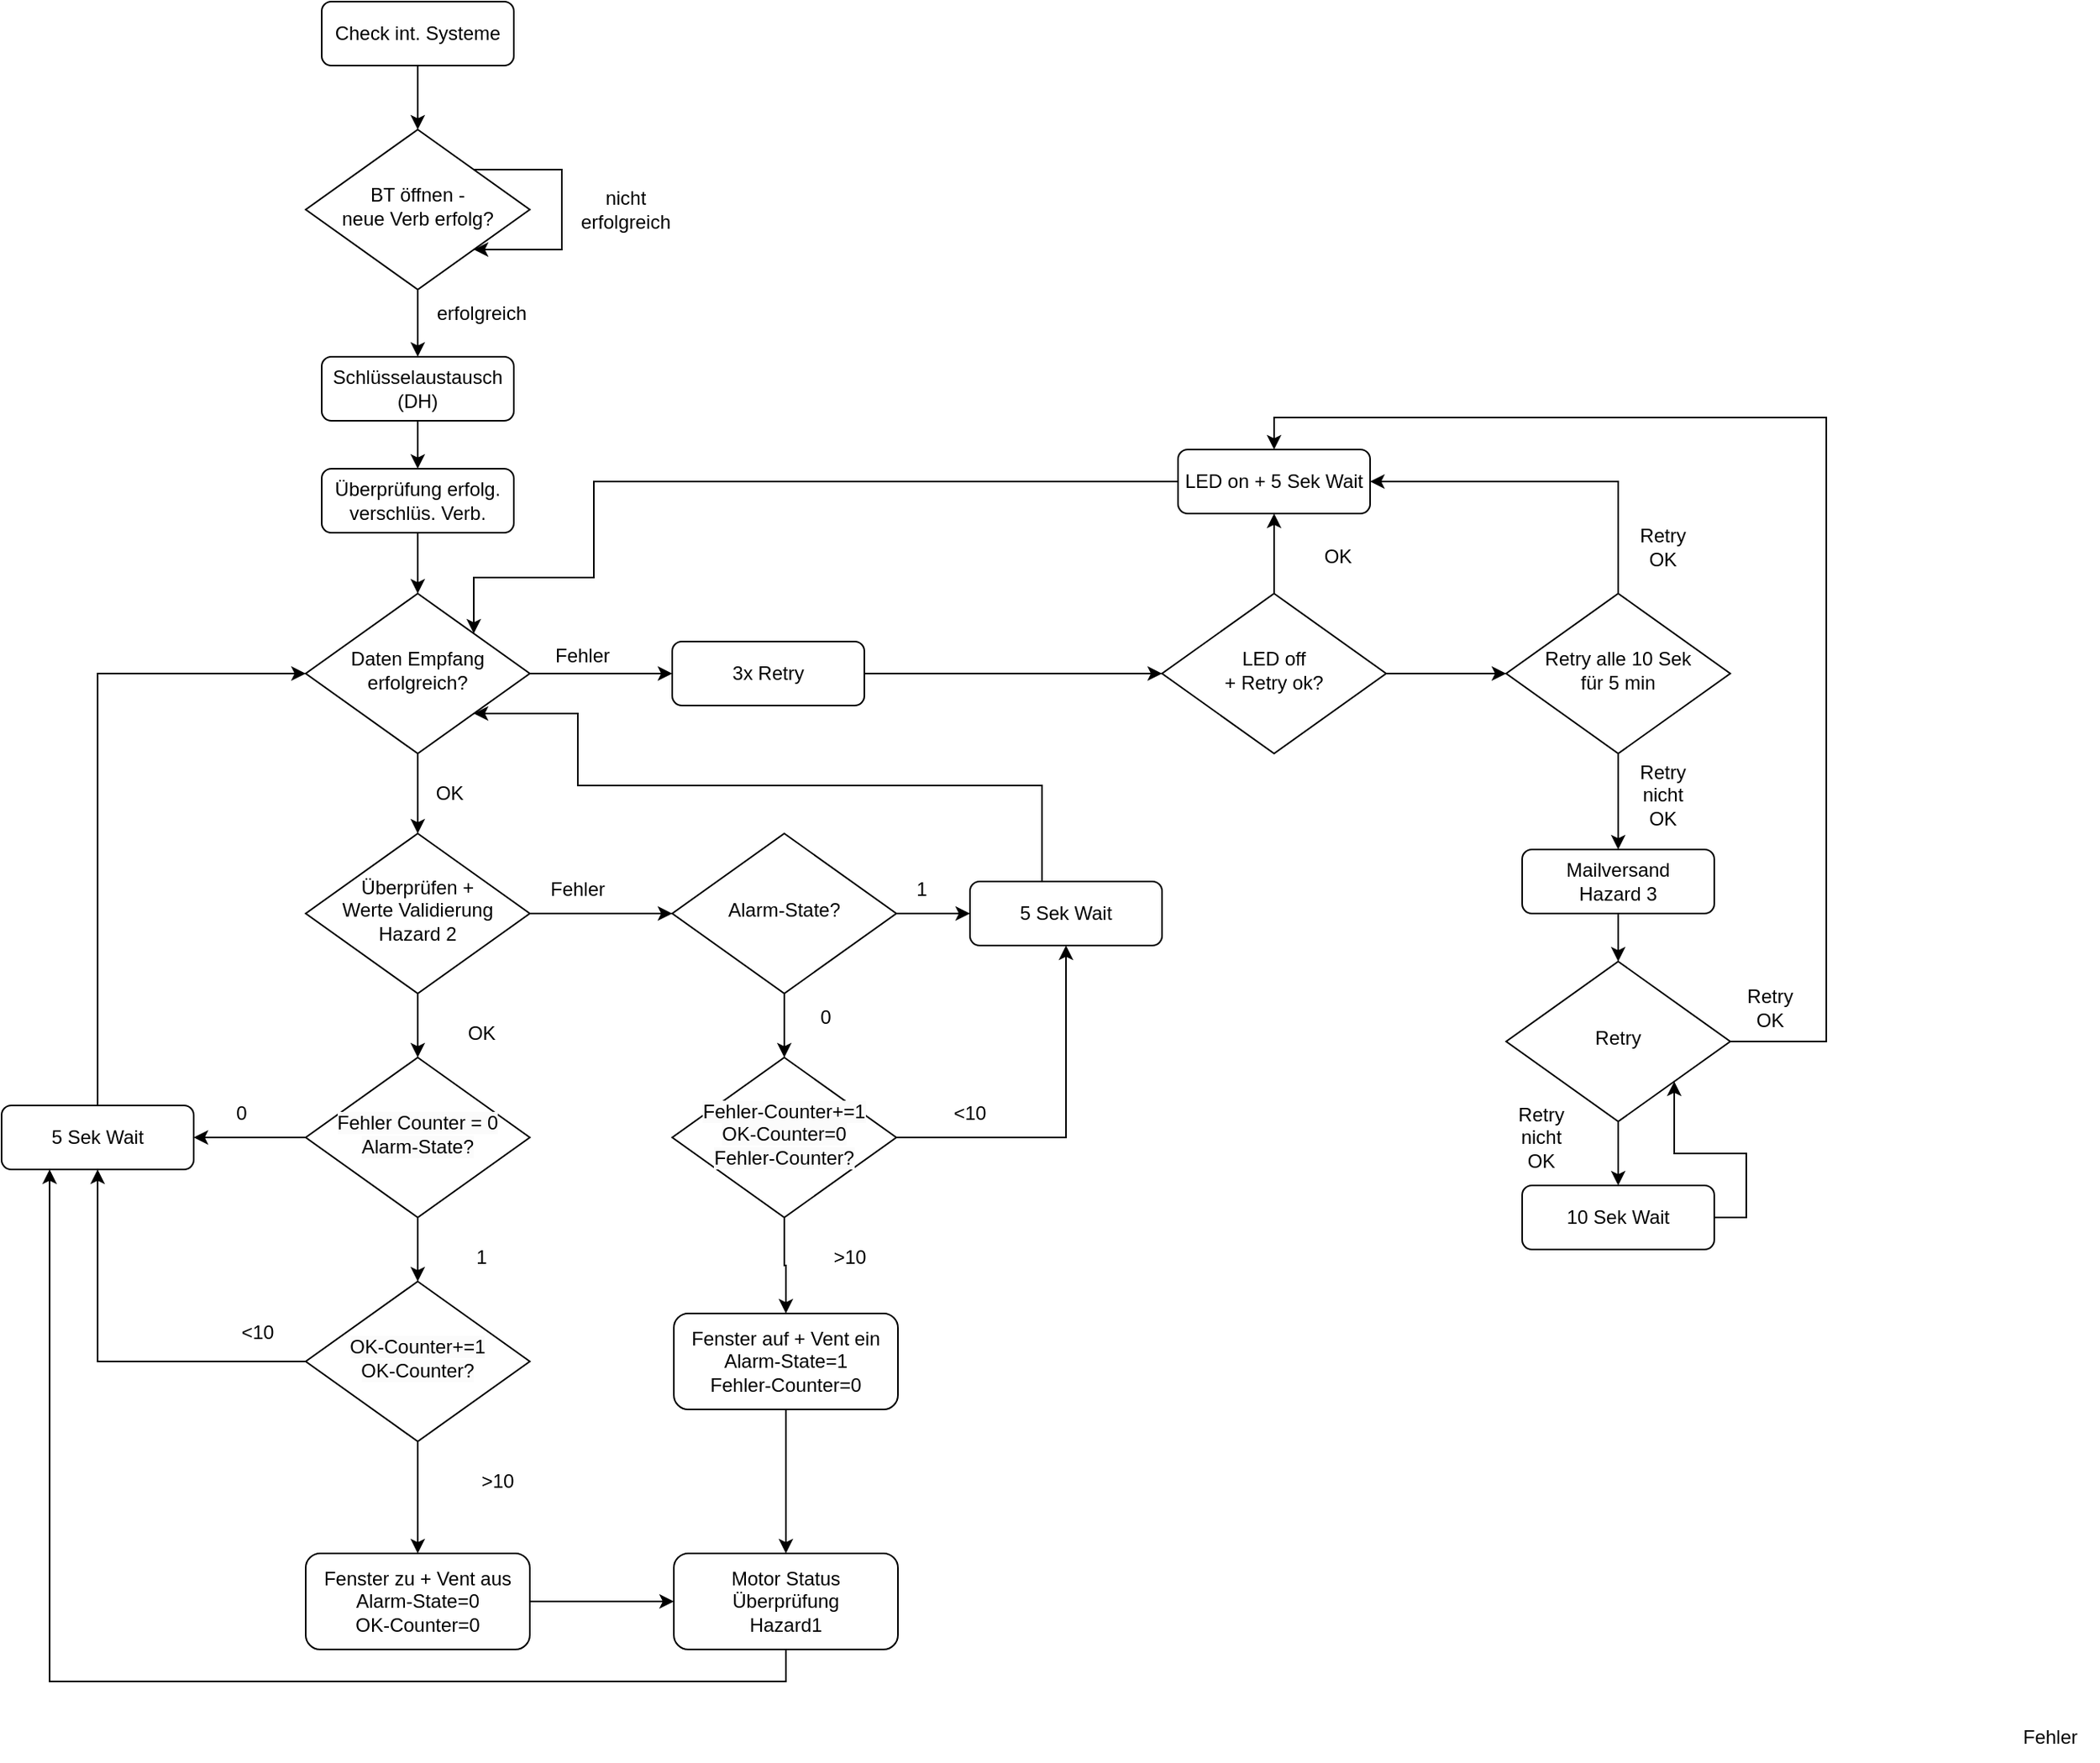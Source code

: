 <mxfile version="24.7.16">
  <diagram id="C5RBs43oDa-KdzZeNtuy" name="Page-1">
    <mxGraphModel dx="3434" dy="2525" grid="1" gridSize="10" guides="1" tooltips="1" connect="1" arrows="1" fold="1" page="1" pageScale="1" pageWidth="827" pageHeight="1169" math="0" shadow="0">
      <root>
        <mxCell id="WIyWlLk6GJQsqaUBKTNV-0" />
        <mxCell id="WIyWlLk6GJQsqaUBKTNV-1" parent="WIyWlLk6GJQsqaUBKTNV-0" />
        <mxCell id="l26qYK3cwUCG7lWAEhgh-0" style="edgeStyle=orthogonalEdgeStyle;rounded=0;orthogonalLoop=1;jettySize=auto;html=1;entryX=0.5;entryY=0;entryDx=0;entryDy=0;" parent="WIyWlLk6GJQsqaUBKTNV-1" source="l26qYK3cwUCG7lWAEhgh-1" target="l26qYK3cwUCG7lWAEhgh-3" edge="1">
          <mxGeometry relative="1" as="geometry" />
        </mxCell>
        <mxCell id="l26qYK3cwUCG7lWAEhgh-1" value="Check int. Systeme" style="rounded=1;whiteSpace=wrap;html=1;fontSize=12;glass=0;strokeWidth=1;shadow=0;" parent="WIyWlLk6GJQsqaUBKTNV-1" vertex="1">
          <mxGeometry x="150" y="-230" width="120" height="40" as="geometry" />
        </mxCell>
        <mxCell id="l26qYK3cwUCG7lWAEhgh-2" style="edgeStyle=orthogonalEdgeStyle;rounded=0;orthogonalLoop=1;jettySize=auto;html=1;entryX=0.5;entryY=0;entryDx=0;entryDy=0;" parent="WIyWlLk6GJQsqaUBKTNV-1" source="l26qYK3cwUCG7lWAEhgh-3" target="l26qYK3cwUCG7lWAEhgh-7" edge="1">
          <mxGeometry relative="1" as="geometry" />
        </mxCell>
        <mxCell id="l26qYK3cwUCG7lWAEhgh-3" value="BT öffnen - &lt;br&gt;neue Verb erfolg?" style="rhombus;whiteSpace=wrap;html=1;shadow=0;fontFamily=Helvetica;fontSize=12;align=center;strokeWidth=1;spacing=6;spacingTop=-4;" parent="WIyWlLk6GJQsqaUBKTNV-1" vertex="1">
          <mxGeometry x="140" y="-150" width="140" height="100" as="geometry" />
        </mxCell>
        <mxCell id="l26qYK3cwUCG7lWAEhgh-4" style="edgeStyle=orthogonalEdgeStyle;rounded=0;orthogonalLoop=1;jettySize=auto;html=1;exitX=1;exitY=0;exitDx=0;exitDy=0;entryX=1;entryY=1;entryDx=0;entryDy=0;" parent="WIyWlLk6GJQsqaUBKTNV-1" source="l26qYK3cwUCG7lWAEhgh-3" target="l26qYK3cwUCG7lWAEhgh-3" edge="1">
          <mxGeometry relative="1" as="geometry">
            <Array as="points">
              <mxPoint x="300" y="-125" />
              <mxPoint x="300" y="-75" />
            </Array>
          </mxGeometry>
        </mxCell>
        <mxCell id="l26qYK3cwUCG7lWAEhgh-5" value="nicht erfolgreich" style="text;html=1;align=center;verticalAlign=middle;whiteSpace=wrap;rounded=0;" parent="WIyWlLk6GJQsqaUBKTNV-1" vertex="1">
          <mxGeometry x="310" y="-115" width="60" height="30" as="geometry" />
        </mxCell>
        <mxCell id="l26qYK3cwUCG7lWAEhgh-6" style="edgeStyle=orthogonalEdgeStyle;rounded=0;orthogonalLoop=1;jettySize=auto;html=1;entryX=0.5;entryY=0;entryDx=0;entryDy=0;" parent="WIyWlLk6GJQsqaUBKTNV-1" source="l26qYK3cwUCG7lWAEhgh-7" target="l26qYK3cwUCG7lWAEhgh-8" edge="1">
          <mxGeometry relative="1" as="geometry" />
        </mxCell>
        <mxCell id="l26qYK3cwUCG7lWAEhgh-7" value="Schlüsselaustausch (DH)" style="rounded=1;whiteSpace=wrap;html=1;fontSize=12;glass=0;strokeWidth=1;shadow=0;" parent="WIyWlLk6GJQsqaUBKTNV-1" vertex="1">
          <mxGeometry x="150" y="-8" width="120" height="40" as="geometry" />
        </mxCell>
        <mxCell id="l26qYK3cwUCG7lWAEhgh-13" style="edgeStyle=orthogonalEdgeStyle;rounded=0;orthogonalLoop=1;jettySize=auto;html=1;entryX=0.5;entryY=0;entryDx=0;entryDy=0;" parent="WIyWlLk6GJQsqaUBKTNV-1" source="l26qYK3cwUCG7lWAEhgh-8" target="l26qYK3cwUCG7lWAEhgh-12" edge="1">
          <mxGeometry relative="1" as="geometry" />
        </mxCell>
        <mxCell id="l26qYK3cwUCG7lWAEhgh-8" value="Überprüfung erfolg. verschlüs. Verb." style="rounded=1;whiteSpace=wrap;html=1;fontSize=12;glass=0;strokeWidth=1;shadow=0;" parent="WIyWlLk6GJQsqaUBKTNV-1" vertex="1">
          <mxGeometry x="150" y="62" width="120" height="40" as="geometry" />
        </mxCell>
        <mxCell id="l26qYK3cwUCG7lWAEhgh-9" value="erfolgreich" style="text;html=1;align=center;verticalAlign=middle;whiteSpace=wrap;rounded=0;" parent="WIyWlLk6GJQsqaUBKTNV-1" vertex="1">
          <mxGeometry x="220" y="-50" width="60" height="30" as="geometry" />
        </mxCell>
        <mxCell id="l26qYK3cwUCG7lWAEhgh-15" style="edgeStyle=orthogonalEdgeStyle;rounded=0;orthogonalLoop=1;jettySize=auto;html=1;entryX=0.5;entryY=0;entryDx=0;entryDy=0;" parent="WIyWlLk6GJQsqaUBKTNV-1" source="l26qYK3cwUCG7lWAEhgh-12" target="l26qYK3cwUCG7lWAEhgh-20" edge="1">
          <mxGeometry relative="1" as="geometry">
            <mxPoint x="210" y="300" as="targetPoint" />
          </mxGeometry>
        </mxCell>
        <mxCell id="l26qYK3cwUCG7lWAEhgh-18" style="edgeStyle=orthogonalEdgeStyle;rounded=0;orthogonalLoop=1;jettySize=auto;html=1;entryX=0;entryY=0.5;entryDx=0;entryDy=0;" parent="WIyWlLk6GJQsqaUBKTNV-1" source="l26qYK3cwUCG7lWAEhgh-12" target="l26qYK3cwUCG7lWAEhgh-17" edge="1">
          <mxGeometry relative="1" as="geometry" />
        </mxCell>
        <mxCell id="l26qYK3cwUCG7lWAEhgh-12" value="Daten Empfang&lt;br&gt;erfolgreich?" style="rhombus;whiteSpace=wrap;html=1;shadow=0;fontFamily=Helvetica;fontSize=12;align=center;strokeWidth=1;spacing=6;spacingTop=-4;" parent="WIyWlLk6GJQsqaUBKTNV-1" vertex="1">
          <mxGeometry x="140" y="140" width="140" height="100" as="geometry" />
        </mxCell>
        <mxCell id="l26qYK3cwUCG7lWAEhgh-16" value="OK" style="text;html=1;align=center;verticalAlign=middle;whiteSpace=wrap;rounded=0;" parent="WIyWlLk6GJQsqaUBKTNV-1" vertex="1">
          <mxGeometry x="200" y="250" width="60" height="30" as="geometry" />
        </mxCell>
        <mxCell id="k3Ih1Ygd1gaxLAj5tbEp-1" style="edgeStyle=orthogonalEdgeStyle;rounded=0;orthogonalLoop=1;jettySize=auto;html=1;entryX=0;entryY=0.5;entryDx=0;entryDy=0;" edge="1" parent="WIyWlLk6GJQsqaUBKTNV-1" source="l26qYK3cwUCG7lWAEhgh-17" target="k3Ih1Ygd1gaxLAj5tbEp-2">
          <mxGeometry relative="1" as="geometry">
            <mxPoint x="555" y="190" as="targetPoint" />
          </mxGeometry>
        </mxCell>
        <mxCell id="l26qYK3cwUCG7lWAEhgh-17" value="3x Retry" style="rounded=1;whiteSpace=wrap;html=1;fontSize=12;glass=0;strokeWidth=1;shadow=0;" parent="WIyWlLk6GJQsqaUBKTNV-1" vertex="1">
          <mxGeometry x="369" y="170" width="120" height="40" as="geometry" />
        </mxCell>
        <mxCell id="l26qYK3cwUCG7lWAEhgh-19" value="Fehler" style="text;html=1;align=center;verticalAlign=middle;whiteSpace=wrap;rounded=0;" parent="WIyWlLk6GJQsqaUBKTNV-1" vertex="1">
          <mxGeometry x="283" y="164" width="60" height="30" as="geometry" />
        </mxCell>
        <mxCell id="l26qYK3cwUCG7lWAEhgh-26" style="edgeStyle=orthogonalEdgeStyle;rounded=0;orthogonalLoop=1;jettySize=auto;html=1;entryX=0;entryY=0.5;entryDx=0;entryDy=0;" parent="WIyWlLk6GJQsqaUBKTNV-1" source="l26qYK3cwUCG7lWAEhgh-20" target="l26qYK3cwUCG7lWAEhgh-50" edge="1">
          <mxGeometry relative="1" as="geometry">
            <mxPoint x="354.0" y="340" as="targetPoint" />
          </mxGeometry>
        </mxCell>
        <mxCell id="l26qYK3cwUCG7lWAEhgh-29" style="edgeStyle=orthogonalEdgeStyle;rounded=0;orthogonalLoop=1;jettySize=auto;html=1;entryX=0.5;entryY=0;entryDx=0;entryDy=0;" parent="WIyWlLk6GJQsqaUBKTNV-1" source="l26qYK3cwUCG7lWAEhgh-20" target="l26qYK3cwUCG7lWAEhgh-28" edge="1">
          <mxGeometry relative="1" as="geometry" />
        </mxCell>
        <mxCell id="l26qYK3cwUCG7lWAEhgh-20" value="Überprüfen + &lt;br&gt;Werte Validierung&lt;br&gt;Hazard 2" style="rhombus;whiteSpace=wrap;html=1;shadow=0;fontFamily=Helvetica;fontSize=12;align=center;strokeWidth=1;spacing=6;spacingTop=-4;" parent="WIyWlLk6GJQsqaUBKTNV-1" vertex="1">
          <mxGeometry x="140" y="290" width="140" height="100" as="geometry" />
        </mxCell>
        <mxCell id="l26qYK3cwUCG7lWAEhgh-24" value="OK" style="text;html=1;align=center;verticalAlign=middle;whiteSpace=wrap;rounded=0;" parent="WIyWlLk6GJQsqaUBKTNV-1" vertex="1">
          <mxGeometry x="220" y="400" width="60" height="30" as="geometry" />
        </mxCell>
        <mxCell id="l26qYK3cwUCG7lWAEhgh-27" value="Fehler" style="text;html=1;align=center;verticalAlign=middle;whiteSpace=wrap;rounded=0;" parent="WIyWlLk6GJQsqaUBKTNV-1" vertex="1">
          <mxGeometry x="1200" y="840" width="60" height="30" as="geometry" />
        </mxCell>
        <mxCell id="l26qYK3cwUCG7lWAEhgh-32" style="edgeStyle=orthogonalEdgeStyle;rounded=0;orthogonalLoop=1;jettySize=auto;html=1;entryX=1;entryY=0.5;entryDx=0;entryDy=0;" parent="WIyWlLk6GJQsqaUBKTNV-1" source="l26qYK3cwUCG7lWAEhgh-28" target="l26qYK3cwUCG7lWAEhgh-31" edge="1">
          <mxGeometry relative="1" as="geometry" />
        </mxCell>
        <mxCell id="l26qYK3cwUCG7lWAEhgh-37" style="edgeStyle=orthogonalEdgeStyle;rounded=0;orthogonalLoop=1;jettySize=auto;html=1;entryX=0.5;entryY=0;entryDx=0;entryDy=0;" parent="WIyWlLk6GJQsqaUBKTNV-1" source="l26qYK3cwUCG7lWAEhgh-28" target="l26qYK3cwUCG7lWAEhgh-36" edge="1">
          <mxGeometry relative="1" as="geometry" />
        </mxCell>
        <mxCell id="l26qYK3cwUCG7lWAEhgh-28" value="&lt;span style=&quot;color: rgb(0, 0, 0); font-family: Helvetica; font-size: 12px; font-style: normal; font-variant-ligatures: normal; font-variant-caps: normal; font-weight: 400; letter-spacing: normal; orphans: 2; text-align: center; text-indent: 0px; text-transform: none; widows: 2; word-spacing: 0px; -webkit-text-stroke-width: 0px; white-space: normal; background-color: rgb(251, 251, 251); text-decoration-thickness: initial; text-decoration-style: initial; text-decoration-color: initial; display: inline !important; float: none;&quot;&gt;Fehler Counter = 0&lt;br&gt;Alarm-State?&lt;/span&gt;" style="rhombus;whiteSpace=wrap;html=1;shadow=0;fontFamily=Helvetica;fontSize=12;align=center;strokeWidth=1;spacing=6;spacingTop=-4;" parent="WIyWlLk6GJQsqaUBKTNV-1" vertex="1">
          <mxGeometry x="140" y="430" width="140" height="100" as="geometry" />
        </mxCell>
        <mxCell id="l26qYK3cwUCG7lWAEhgh-35" style="edgeStyle=orthogonalEdgeStyle;rounded=0;orthogonalLoop=1;jettySize=auto;html=1;entryX=0;entryY=0.5;entryDx=0;entryDy=0;exitX=0.5;exitY=0;exitDx=0;exitDy=0;" parent="WIyWlLk6GJQsqaUBKTNV-1" source="l26qYK3cwUCG7lWAEhgh-31" target="l26qYK3cwUCG7lWAEhgh-12" edge="1">
          <mxGeometry relative="1" as="geometry">
            <Array as="points">
              <mxPoint x="10" y="190" />
            </Array>
          </mxGeometry>
        </mxCell>
        <mxCell id="l26qYK3cwUCG7lWAEhgh-31" value="5 Sek Wait" style="rounded=1;whiteSpace=wrap;html=1;fontSize=12;glass=0;strokeWidth=1;shadow=0;" parent="WIyWlLk6GJQsqaUBKTNV-1" vertex="1">
          <mxGeometry x="-50" y="460" width="120" height="40" as="geometry" />
        </mxCell>
        <mxCell id="l26qYK3cwUCG7lWAEhgh-33" value="0" style="text;html=1;align=center;verticalAlign=middle;whiteSpace=wrap;rounded=0;" parent="WIyWlLk6GJQsqaUBKTNV-1" vertex="1">
          <mxGeometry x="70" y="450" width="60" height="30" as="geometry" />
        </mxCell>
        <mxCell id="l26qYK3cwUCG7lWAEhgh-34" value="1" style="text;html=1;align=center;verticalAlign=middle;whiteSpace=wrap;rounded=0;" parent="WIyWlLk6GJQsqaUBKTNV-1" vertex="1">
          <mxGeometry x="220" y="540" width="60" height="30" as="geometry" />
        </mxCell>
        <mxCell id="l26qYK3cwUCG7lWAEhgh-39" style="edgeStyle=orthogonalEdgeStyle;rounded=0;orthogonalLoop=1;jettySize=auto;html=1;entryX=0.5;entryY=1;entryDx=0;entryDy=0;" parent="WIyWlLk6GJQsqaUBKTNV-1" source="l26qYK3cwUCG7lWAEhgh-36" target="l26qYK3cwUCG7lWAEhgh-31" edge="1">
          <mxGeometry relative="1" as="geometry">
            <mxPoint x="70" y="620" as="targetPoint" />
          </mxGeometry>
        </mxCell>
        <mxCell id="l26qYK3cwUCG7lWAEhgh-43" style="edgeStyle=orthogonalEdgeStyle;rounded=0;orthogonalLoop=1;jettySize=auto;html=1;entryX=0.5;entryY=0;entryDx=0;entryDy=0;" parent="WIyWlLk6GJQsqaUBKTNV-1" source="l26qYK3cwUCG7lWAEhgh-36" target="l26qYK3cwUCG7lWAEhgh-42" edge="1">
          <mxGeometry relative="1" as="geometry" />
        </mxCell>
        <mxCell id="l26qYK3cwUCG7lWAEhgh-36" value="&lt;span style=&quot;color: rgb(0, 0, 0); font-family: Helvetica; font-size: 12px; font-style: normal; font-variant-ligatures: normal; font-variant-caps: normal; font-weight: 400; letter-spacing: normal; orphans: 2; text-align: center; text-indent: 0px; text-transform: none; widows: 2; word-spacing: 0px; -webkit-text-stroke-width: 0px; white-space: normal; background-color: rgb(251, 251, 251); text-decoration-thickness: initial; text-decoration-style: initial; text-decoration-color: initial; display: inline !important; float: none;&quot;&gt;OK-Counter+=1&lt;/span&gt;&lt;div&gt;&lt;span style=&quot;color: rgb(0, 0, 0); font-family: Helvetica; font-size: 12px; font-style: normal; font-variant-ligatures: normal; font-variant-caps: normal; font-weight: 400; letter-spacing: normal; orphans: 2; text-align: center; text-indent: 0px; text-transform: none; widows: 2; word-spacing: 0px; -webkit-text-stroke-width: 0px; white-space: normal; background-color: rgb(251, 251, 251); text-decoration-thickness: initial; text-decoration-style: initial; text-decoration-color: initial; display: inline !important; float: none;&quot;&gt;OK-Counter?&lt;br&gt;&lt;/span&gt;&lt;/div&gt;" style="rhombus;whiteSpace=wrap;html=1;shadow=0;fontFamily=Helvetica;fontSize=12;align=center;strokeWidth=1;spacing=6;spacingTop=-4;" parent="WIyWlLk6GJQsqaUBKTNV-1" vertex="1">
          <mxGeometry x="140" y="570" width="140" height="100" as="geometry" />
        </mxCell>
        <mxCell id="l26qYK3cwUCG7lWAEhgh-40" value="&amp;lt;10" style="text;html=1;align=center;verticalAlign=middle;whiteSpace=wrap;rounded=0;" parent="WIyWlLk6GJQsqaUBKTNV-1" vertex="1">
          <mxGeometry x="80" y="587" width="60" height="30" as="geometry" />
        </mxCell>
        <mxCell id="l26qYK3cwUCG7lWAEhgh-46" style="edgeStyle=orthogonalEdgeStyle;rounded=0;orthogonalLoop=1;jettySize=auto;html=1;entryX=0;entryY=0.5;entryDx=0;entryDy=0;" parent="WIyWlLk6GJQsqaUBKTNV-1" source="l26qYK3cwUCG7lWAEhgh-42" target="l26qYK3cwUCG7lWAEhgh-45" edge="1">
          <mxGeometry relative="1" as="geometry" />
        </mxCell>
        <mxCell id="l26qYK3cwUCG7lWAEhgh-42" value="Fenster zu + Vent aus&lt;br&gt;Alarm-State=0&lt;br&gt;OK-Counter=0" style="rounded=1;whiteSpace=wrap;html=1;fontSize=12;glass=0;strokeWidth=1;shadow=0;" parent="WIyWlLk6GJQsqaUBKTNV-1" vertex="1">
          <mxGeometry x="140" y="740" width="140" height="60" as="geometry" />
        </mxCell>
        <mxCell id="l26qYK3cwUCG7lWAEhgh-47" style="edgeStyle=orthogonalEdgeStyle;rounded=0;orthogonalLoop=1;jettySize=auto;html=1;entryX=0.25;entryY=1;entryDx=0;entryDy=0;exitX=0.5;exitY=1;exitDx=0;exitDy=0;" parent="WIyWlLk6GJQsqaUBKTNV-1" source="l26qYK3cwUCG7lWAEhgh-45" target="l26qYK3cwUCG7lWAEhgh-31" edge="1">
          <mxGeometry relative="1" as="geometry">
            <Array as="points">
              <mxPoint x="440" y="820" />
              <mxPoint x="-20" y="820" />
            </Array>
          </mxGeometry>
        </mxCell>
        <mxCell id="l26qYK3cwUCG7lWAEhgh-45" value="Motor Status Überprüfung&lt;br&gt;Hazard1" style="rounded=1;whiteSpace=wrap;html=1;fontSize=12;glass=0;strokeWidth=1;shadow=0;" parent="WIyWlLk6GJQsqaUBKTNV-1" vertex="1">
          <mxGeometry x="370" y="740" width="140" height="60" as="geometry" />
        </mxCell>
        <mxCell id="l26qYK3cwUCG7lWAEhgh-48" value="&amp;gt;10" style="text;html=1;align=center;verticalAlign=middle;whiteSpace=wrap;rounded=0;" parent="WIyWlLk6GJQsqaUBKTNV-1" vertex="1">
          <mxGeometry x="230" y="680" width="60" height="30" as="geometry" />
        </mxCell>
        <mxCell id="l26qYK3cwUCG7lWAEhgh-49" value="Fehler" style="text;html=1;align=center;verticalAlign=middle;whiteSpace=wrap;rounded=0;" parent="WIyWlLk6GJQsqaUBKTNV-1" vertex="1">
          <mxGeometry x="280" y="310" width="60" height="30" as="geometry" />
        </mxCell>
        <mxCell id="l26qYK3cwUCG7lWAEhgh-51" style="edgeStyle=orthogonalEdgeStyle;rounded=0;orthogonalLoop=1;jettySize=auto;html=1;entryX=1;entryY=1;entryDx=0;entryDy=0;exitX=0.5;exitY=0;exitDx=0;exitDy=0;" parent="WIyWlLk6GJQsqaUBKTNV-1" source="l26qYK3cwUCG7lWAEhgh-56" target="l26qYK3cwUCG7lWAEhgh-12" edge="1">
          <mxGeometry relative="1" as="geometry">
            <Array as="points">
              <mxPoint x="600" y="260" />
              <mxPoint x="310" y="260" />
              <mxPoint x="310" y="215" />
            </Array>
          </mxGeometry>
        </mxCell>
        <mxCell id="l26qYK3cwUCG7lWAEhgh-54" style="edgeStyle=orthogonalEdgeStyle;rounded=0;orthogonalLoop=1;jettySize=auto;html=1;entryX=0.5;entryY=0;entryDx=0;entryDy=0;" parent="WIyWlLk6GJQsqaUBKTNV-1" source="l26qYK3cwUCG7lWAEhgh-50" target="l26qYK3cwUCG7lWAEhgh-53" edge="1">
          <mxGeometry relative="1" as="geometry" />
        </mxCell>
        <mxCell id="l26qYK3cwUCG7lWAEhgh-57" style="edgeStyle=orthogonalEdgeStyle;rounded=0;orthogonalLoop=1;jettySize=auto;html=1;entryX=0;entryY=0.5;entryDx=0;entryDy=0;" parent="WIyWlLk6GJQsqaUBKTNV-1" source="l26qYK3cwUCG7lWAEhgh-50" target="l26qYK3cwUCG7lWAEhgh-56" edge="1">
          <mxGeometry relative="1" as="geometry" />
        </mxCell>
        <mxCell id="l26qYK3cwUCG7lWAEhgh-50" value="Alarm-State?" style="rhombus;whiteSpace=wrap;html=1;shadow=0;fontFamily=Helvetica;fontSize=12;align=center;strokeWidth=1;spacing=6;spacingTop=-4;" parent="WIyWlLk6GJQsqaUBKTNV-1" vertex="1">
          <mxGeometry x="369" y="290" width="140" height="100" as="geometry" />
        </mxCell>
        <mxCell id="l26qYK3cwUCG7lWAEhgh-52" value="1" style="text;html=1;align=center;verticalAlign=middle;whiteSpace=wrap;rounded=0;" parent="WIyWlLk6GJQsqaUBKTNV-1" vertex="1">
          <mxGeometry x="495" y="310" width="60" height="30" as="geometry" />
        </mxCell>
        <mxCell id="l26qYK3cwUCG7lWAEhgh-58" style="edgeStyle=orthogonalEdgeStyle;rounded=0;orthogonalLoop=1;jettySize=auto;html=1;entryX=0.5;entryY=1;entryDx=0;entryDy=0;" parent="WIyWlLk6GJQsqaUBKTNV-1" source="l26qYK3cwUCG7lWAEhgh-53" target="l26qYK3cwUCG7lWAEhgh-56" edge="1">
          <mxGeometry relative="1" as="geometry" />
        </mxCell>
        <mxCell id="l26qYK3cwUCG7lWAEhgh-61" style="edgeStyle=orthogonalEdgeStyle;rounded=0;orthogonalLoop=1;jettySize=auto;html=1;entryX=0.5;entryY=0;entryDx=0;entryDy=0;" parent="WIyWlLk6GJQsqaUBKTNV-1" source="l26qYK3cwUCG7lWAEhgh-53" target="l26qYK3cwUCG7lWAEhgh-60" edge="1">
          <mxGeometry relative="1" as="geometry" />
        </mxCell>
        <mxCell id="l26qYK3cwUCG7lWAEhgh-53" value="&lt;span style=&quot;color: rgb(0, 0, 0); font-family: Helvetica; font-size: 12px; font-style: normal; font-variant-ligatures: normal; font-variant-caps: normal; font-weight: 400; letter-spacing: normal; orphans: 2; text-align: center; text-indent: 0px; text-transform: none; widows: 2; word-spacing: 0px; -webkit-text-stroke-width: 0px; white-space: normal; background-color: rgb(251, 251, 251); text-decoration-thickness: initial; text-decoration-style: initial; text-decoration-color: initial; display: inline !important; float: none;&quot;&gt;Fehler-Counter+=1&lt;/span&gt;&lt;div&gt;&lt;span style=&quot;color: rgb(0, 0, 0); font-family: Helvetica; font-size: 12px; font-style: normal; font-variant-ligatures: normal; font-variant-caps: normal; font-weight: 400; letter-spacing: normal; orphans: 2; text-align: center; text-indent: 0px; text-transform: none; widows: 2; word-spacing: 0px; -webkit-text-stroke-width: 0px; white-space: normal; background-color: rgb(251, 251, 251); text-decoration-thickness: initial; text-decoration-style: initial; text-decoration-color: initial; display: inline !important; float: none;&quot;&gt;OK-Counter=0&lt;/span&gt;&lt;/div&gt;&lt;div&gt;&lt;span style=&quot;color: rgb(0, 0, 0); font-family: Helvetica; font-size: 12px; font-style: normal; font-variant-ligatures: normal; font-variant-caps: normal; font-weight: 400; letter-spacing: normal; orphans: 2; text-align: center; text-indent: 0px; text-transform: none; widows: 2; word-spacing: 0px; -webkit-text-stroke-width: 0px; white-space: normal; background-color: rgb(251, 251, 251); text-decoration-thickness: initial; text-decoration-style: initial; text-decoration-color: initial; display: inline !important; float: none;&quot;&gt;Fehler-Counter?&lt;/span&gt;&lt;/div&gt;" style="rhombus;whiteSpace=wrap;html=1;shadow=0;fontFamily=Helvetica;fontSize=12;align=center;strokeWidth=1;spacing=6;spacingTop=-4;" parent="WIyWlLk6GJQsqaUBKTNV-1" vertex="1">
          <mxGeometry x="369" y="430" width="140" height="100" as="geometry" />
        </mxCell>
        <mxCell id="l26qYK3cwUCG7lWAEhgh-55" value="0" style="text;html=1;align=center;verticalAlign=middle;whiteSpace=wrap;rounded=0;" parent="WIyWlLk6GJQsqaUBKTNV-1" vertex="1">
          <mxGeometry x="435" y="390" width="60" height="30" as="geometry" />
        </mxCell>
        <mxCell id="l26qYK3cwUCG7lWAEhgh-56" value="5 Sek Wait" style="rounded=1;whiteSpace=wrap;html=1;fontSize=12;glass=0;strokeWidth=1;shadow=0;" parent="WIyWlLk6GJQsqaUBKTNV-1" vertex="1">
          <mxGeometry x="555" y="320" width="120" height="40" as="geometry" />
        </mxCell>
        <mxCell id="l26qYK3cwUCG7lWAEhgh-59" value="&amp;lt;10" style="text;html=1;align=center;verticalAlign=middle;whiteSpace=wrap;rounded=0;" parent="WIyWlLk6GJQsqaUBKTNV-1" vertex="1">
          <mxGeometry x="525" y="450" width="60" height="30" as="geometry" />
        </mxCell>
        <mxCell id="l26qYK3cwUCG7lWAEhgh-63" style="edgeStyle=orthogonalEdgeStyle;rounded=0;orthogonalLoop=1;jettySize=auto;html=1;entryX=0.5;entryY=0;entryDx=0;entryDy=0;" parent="WIyWlLk6GJQsqaUBKTNV-1" source="l26qYK3cwUCG7lWAEhgh-60" target="l26qYK3cwUCG7lWAEhgh-45" edge="1">
          <mxGeometry relative="1" as="geometry" />
        </mxCell>
        <mxCell id="l26qYK3cwUCG7lWAEhgh-60" value="Fenster auf + Vent ein&lt;br&gt;Alarm-State=1&lt;br&gt;Fehler-Counter=0" style="rounded=1;whiteSpace=wrap;html=1;fontSize=12;glass=0;strokeWidth=1;shadow=0;" parent="WIyWlLk6GJQsqaUBKTNV-1" vertex="1">
          <mxGeometry x="370" y="590" width="140" height="60" as="geometry" />
        </mxCell>
        <mxCell id="l26qYK3cwUCG7lWAEhgh-62" value="&amp;gt;10" style="text;html=1;align=center;verticalAlign=middle;whiteSpace=wrap;rounded=0;" parent="WIyWlLk6GJQsqaUBKTNV-1" vertex="1">
          <mxGeometry x="450" y="540" width="60" height="30" as="geometry" />
        </mxCell>
        <mxCell id="k3Ih1Ygd1gaxLAj5tbEp-4" style="edgeStyle=orthogonalEdgeStyle;rounded=0;orthogonalLoop=1;jettySize=auto;html=1;entryX=0.5;entryY=1;entryDx=0;entryDy=0;" edge="1" parent="WIyWlLk6GJQsqaUBKTNV-1" source="k3Ih1Ygd1gaxLAj5tbEp-2" target="k3Ih1Ygd1gaxLAj5tbEp-3">
          <mxGeometry relative="1" as="geometry" />
        </mxCell>
        <mxCell id="k3Ih1Ygd1gaxLAj5tbEp-9" style="edgeStyle=orthogonalEdgeStyle;rounded=0;orthogonalLoop=1;jettySize=auto;html=1;entryX=0;entryY=0.5;entryDx=0;entryDy=0;" edge="1" parent="WIyWlLk6GJQsqaUBKTNV-1" source="k3Ih1Ygd1gaxLAj5tbEp-2" target="k3Ih1Ygd1gaxLAj5tbEp-7">
          <mxGeometry relative="1" as="geometry" />
        </mxCell>
        <mxCell id="k3Ih1Ygd1gaxLAj5tbEp-2" value="LED off&lt;br&gt;+ Retry ok?" style="rhombus;whiteSpace=wrap;html=1;shadow=0;fontFamily=Helvetica;fontSize=12;align=center;strokeWidth=1;spacing=6;spacingTop=-4;" vertex="1" parent="WIyWlLk6GJQsqaUBKTNV-1">
          <mxGeometry x="675" y="140" width="140" height="100" as="geometry" />
        </mxCell>
        <mxCell id="k3Ih1Ygd1gaxLAj5tbEp-5" style="edgeStyle=orthogonalEdgeStyle;rounded=0;orthogonalLoop=1;jettySize=auto;html=1;entryX=1;entryY=0;entryDx=0;entryDy=0;" edge="1" parent="WIyWlLk6GJQsqaUBKTNV-1" source="k3Ih1Ygd1gaxLAj5tbEp-3" target="l26qYK3cwUCG7lWAEhgh-12">
          <mxGeometry relative="1" as="geometry">
            <Array as="points">
              <mxPoint x="320" y="70" />
              <mxPoint x="320" y="130" />
              <mxPoint x="245" y="130" />
            </Array>
          </mxGeometry>
        </mxCell>
        <mxCell id="k3Ih1Ygd1gaxLAj5tbEp-3" value="LED on + 5 Sek Wait" style="rounded=1;whiteSpace=wrap;html=1;fontSize=12;glass=0;strokeWidth=1;shadow=0;" vertex="1" parent="WIyWlLk6GJQsqaUBKTNV-1">
          <mxGeometry x="685" y="50" width="120" height="40" as="geometry" />
        </mxCell>
        <mxCell id="k3Ih1Ygd1gaxLAj5tbEp-6" value="OK" style="text;html=1;align=center;verticalAlign=middle;whiteSpace=wrap;rounded=0;" vertex="1" parent="WIyWlLk6GJQsqaUBKTNV-1">
          <mxGeometry x="755" y="102" width="60" height="30" as="geometry" />
        </mxCell>
        <mxCell id="k3Ih1Ygd1gaxLAj5tbEp-8" style="edgeStyle=orthogonalEdgeStyle;rounded=0;orthogonalLoop=1;jettySize=auto;html=1;entryX=1;entryY=0.5;entryDx=0;entryDy=0;exitX=0.5;exitY=0;exitDx=0;exitDy=0;" edge="1" parent="WIyWlLk6GJQsqaUBKTNV-1" source="k3Ih1Ygd1gaxLAj5tbEp-7" target="k3Ih1Ygd1gaxLAj5tbEp-3">
          <mxGeometry relative="1" as="geometry" />
        </mxCell>
        <mxCell id="k3Ih1Ygd1gaxLAj5tbEp-12" style="edgeStyle=orthogonalEdgeStyle;rounded=0;orthogonalLoop=1;jettySize=auto;html=1;entryX=0.5;entryY=0;entryDx=0;entryDy=0;" edge="1" parent="WIyWlLk6GJQsqaUBKTNV-1" source="k3Ih1Ygd1gaxLAj5tbEp-7" target="k3Ih1Ygd1gaxLAj5tbEp-11">
          <mxGeometry relative="1" as="geometry" />
        </mxCell>
        <mxCell id="k3Ih1Ygd1gaxLAj5tbEp-7" value="Retry alle 10 Sek&lt;br&gt;für 5 min" style="rhombus;whiteSpace=wrap;html=1;shadow=0;fontFamily=Helvetica;fontSize=12;align=center;strokeWidth=1;spacing=6;spacingTop=-4;" vertex="1" parent="WIyWlLk6GJQsqaUBKTNV-1">
          <mxGeometry x="890" y="140" width="140" height="100" as="geometry" />
        </mxCell>
        <mxCell id="k3Ih1Ygd1gaxLAj5tbEp-10" value="&lt;div&gt;Retry&lt;/div&gt;OK" style="text;html=1;align=center;verticalAlign=middle;whiteSpace=wrap;rounded=0;" vertex="1" parent="WIyWlLk6GJQsqaUBKTNV-1">
          <mxGeometry x="953" y="90" width="70" height="42" as="geometry" />
        </mxCell>
        <mxCell id="k3Ih1Ygd1gaxLAj5tbEp-15" style="edgeStyle=orthogonalEdgeStyle;rounded=0;orthogonalLoop=1;jettySize=auto;html=1;entryX=0.5;entryY=0;entryDx=0;entryDy=0;" edge="1" parent="WIyWlLk6GJQsqaUBKTNV-1" source="k3Ih1Ygd1gaxLAj5tbEp-11" target="k3Ih1Ygd1gaxLAj5tbEp-14">
          <mxGeometry relative="1" as="geometry" />
        </mxCell>
        <mxCell id="k3Ih1Ygd1gaxLAj5tbEp-11" value="Mailversand&lt;br&gt;Hazard 3" style="rounded=1;whiteSpace=wrap;html=1;fontSize=12;glass=0;strokeWidth=1;shadow=0;" vertex="1" parent="WIyWlLk6GJQsqaUBKTNV-1">
          <mxGeometry x="900" y="300" width="120" height="40" as="geometry" />
        </mxCell>
        <mxCell id="k3Ih1Ygd1gaxLAj5tbEp-13" value="&lt;div&gt;Retry&lt;/div&gt;&lt;div&gt;nicht&lt;/div&gt;OK" style="text;html=1;align=center;verticalAlign=middle;whiteSpace=wrap;rounded=0;" vertex="1" parent="WIyWlLk6GJQsqaUBKTNV-1">
          <mxGeometry x="946" y="240" width="84" height="52" as="geometry" />
        </mxCell>
        <mxCell id="k3Ih1Ygd1gaxLAj5tbEp-17" style="edgeStyle=orthogonalEdgeStyle;rounded=0;orthogonalLoop=1;jettySize=auto;html=1;entryX=0.5;entryY=0;entryDx=0;entryDy=0;" edge="1" parent="WIyWlLk6GJQsqaUBKTNV-1" source="k3Ih1Ygd1gaxLAj5tbEp-14" target="k3Ih1Ygd1gaxLAj5tbEp-3">
          <mxGeometry relative="1" as="geometry">
            <Array as="points">
              <mxPoint x="1090" y="420" />
              <mxPoint x="1090" y="30" />
              <mxPoint x="745" y="30" />
            </Array>
          </mxGeometry>
        </mxCell>
        <mxCell id="k3Ih1Ygd1gaxLAj5tbEp-21" style="edgeStyle=orthogonalEdgeStyle;rounded=0;orthogonalLoop=1;jettySize=auto;html=1;entryX=0.5;entryY=0;entryDx=0;entryDy=0;" edge="1" parent="WIyWlLk6GJQsqaUBKTNV-1" source="k3Ih1Ygd1gaxLAj5tbEp-14" target="k3Ih1Ygd1gaxLAj5tbEp-19">
          <mxGeometry relative="1" as="geometry" />
        </mxCell>
        <mxCell id="k3Ih1Ygd1gaxLAj5tbEp-14" value="Retry" style="rhombus;whiteSpace=wrap;html=1;shadow=0;fontFamily=Helvetica;fontSize=12;align=center;strokeWidth=1;spacing=6;spacingTop=-4;" vertex="1" parent="WIyWlLk6GJQsqaUBKTNV-1">
          <mxGeometry x="890" y="370" width="140" height="100" as="geometry" />
        </mxCell>
        <mxCell id="k3Ih1Ygd1gaxLAj5tbEp-18" value="&lt;div&gt;Retry&lt;/div&gt;OK" style="text;html=1;align=center;verticalAlign=middle;whiteSpace=wrap;rounded=0;" vertex="1" parent="WIyWlLk6GJQsqaUBKTNV-1">
          <mxGeometry x="1020" y="378" width="70" height="42" as="geometry" />
        </mxCell>
        <mxCell id="k3Ih1Ygd1gaxLAj5tbEp-19" value="10 Sek Wait" style="rounded=1;whiteSpace=wrap;html=1;fontSize=12;glass=0;strokeWidth=1;shadow=0;" vertex="1" parent="WIyWlLk6GJQsqaUBKTNV-1">
          <mxGeometry x="900" y="510" width="120" height="40" as="geometry" />
        </mxCell>
        <mxCell id="k3Ih1Ygd1gaxLAj5tbEp-20" value="&lt;div&gt;Retry&lt;/div&gt;&lt;div&gt;nicht&lt;/div&gt;OK" style="text;html=1;align=center;verticalAlign=middle;whiteSpace=wrap;rounded=0;" vertex="1" parent="WIyWlLk6GJQsqaUBKTNV-1">
          <mxGeometry x="870" y="454" width="84" height="52" as="geometry" />
        </mxCell>
        <mxCell id="k3Ih1Ygd1gaxLAj5tbEp-22" style="edgeStyle=orthogonalEdgeStyle;rounded=0;orthogonalLoop=1;jettySize=auto;html=1;entryX=1;entryY=1;entryDx=0;entryDy=0;exitX=1;exitY=0.5;exitDx=0;exitDy=0;" edge="1" parent="WIyWlLk6GJQsqaUBKTNV-1" source="k3Ih1Ygd1gaxLAj5tbEp-19" target="k3Ih1Ygd1gaxLAj5tbEp-14">
          <mxGeometry relative="1" as="geometry" />
        </mxCell>
      </root>
    </mxGraphModel>
  </diagram>
</mxfile>

